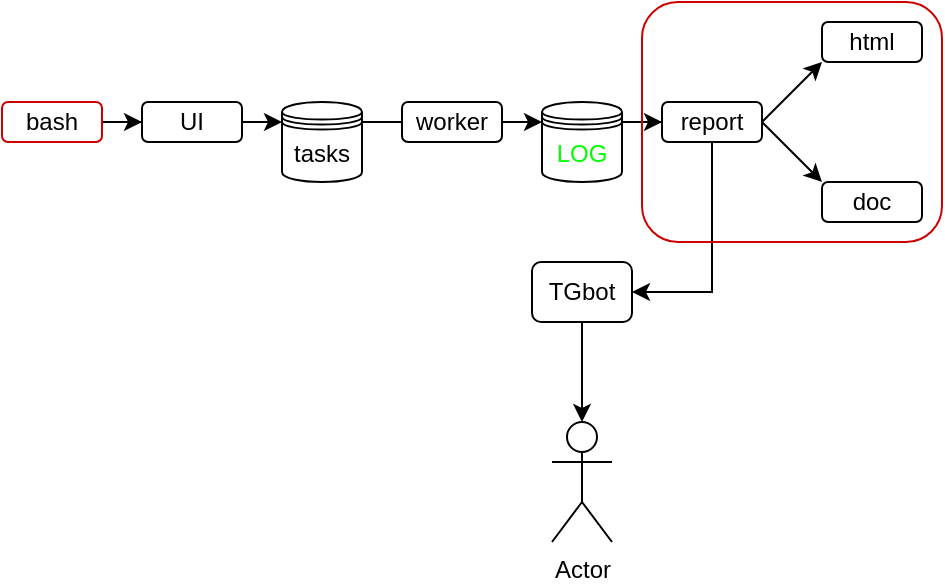 <mxfile version="15.5.4" type="embed"><diagram id="23iRSUPoRavnBvh4doch" name="Page-1"><mxGraphModel dx="657" dy="305" grid="1" gridSize="10" guides="1" tooltips="1" connect="1" arrows="1" fold="1" page="1" pageScale="1" pageWidth="827" pageHeight="1169" math="0" shadow="0"><root><mxCell id="0"/><mxCell id="1" parent="0"/><mxCell id="2" style="edgeStyle=orthogonalEdgeStyle;rounded=0;orthogonalLoop=1;jettySize=auto;html=1;entryX=0;entryY=0.5;entryDx=0;entryDy=0;" parent="1" source="3" target="9" edge="1"><mxGeometry relative="1" as="geometry"><Array as="points"><mxPoint x="370" y="220"/><mxPoint x="370" y="220"/></Array></mxGeometry></mxCell><mxCell id="3" value="tasks" style="shape=datastore;whiteSpace=wrap;html=1;" parent="1" vertex="1"><mxGeometry x="300" y="210" width="40" height="40" as="geometry"/></mxCell><mxCell id="4" style="edgeStyle=orthogonalEdgeStyle;rounded=0;orthogonalLoop=1;jettySize=auto;html=1;" parent="1" source="5" target="7" edge="1"><mxGeometry relative="1" as="geometry"/></mxCell><mxCell id="5" value="bash" style="rounded=1;whiteSpace=wrap;html=1;strokeColor=#CC0000;" parent="1" vertex="1"><mxGeometry x="160" y="210" width="50" height="20" as="geometry"/></mxCell><mxCell id="6" style="edgeStyle=orthogonalEdgeStyle;rounded=0;orthogonalLoop=1;jettySize=auto;html=1;" parent="1" source="7" edge="1"><mxGeometry relative="1" as="geometry"><mxPoint x="300" y="220" as="targetPoint"/><Array as="points"><mxPoint x="300" y="220"/><mxPoint x="300" y="220"/></Array></mxGeometry></mxCell><mxCell id="7" value="UI" style="rounded=1;whiteSpace=wrap;html=1;" parent="1" vertex="1"><mxGeometry x="230" y="210" width="50" height="20" as="geometry"/></mxCell><mxCell id="8" style="edgeStyle=orthogonalEdgeStyle;rounded=0;orthogonalLoop=1;jettySize=auto;html=1;" parent="1" source="9" edge="1"><mxGeometry relative="1" as="geometry"><mxPoint x="430.0" y="220" as="targetPoint"/></mxGeometry></mxCell><mxCell id="9" value="worker" style="rounded=1;whiteSpace=wrap;html=1;" parent="1" vertex="1"><mxGeometry x="360" y="210" width="50" height="20" as="geometry"/></mxCell><mxCell id="12" style="edgeStyle=orthogonalEdgeStyle;rounded=0;orthogonalLoop=1;jettySize=auto;html=1;exitX=0.875;exitY=0.25;exitDx=0;exitDy=0;exitPerimeter=0;" parent="1" source="13" target="14" edge="1"><mxGeometry relative="1" as="geometry"><mxPoint x="551" y="220" as="sourcePoint"/></mxGeometry></mxCell><mxCell id="13" value="&lt;font color=&quot;#00ff00&quot;&gt;LOG&lt;/font&gt;" style="shape=datastore;whiteSpace=wrap;html=1;" parent="1" vertex="1"><mxGeometry x="430" y="210" width="40" height="40" as="geometry"/></mxCell><mxCell id="23" style="edgeStyle=orthogonalEdgeStyle;rounded=0;orthogonalLoop=1;jettySize=auto;html=1;exitX=0.5;exitY=1;exitDx=0;exitDy=0;entryX=1;entryY=0.5;entryDx=0;entryDy=0;" edge="1" parent="1" source="14" target="22"><mxGeometry relative="1" as="geometry"/></mxCell><mxCell id="14" value="report" style="rounded=1;whiteSpace=wrap;html=1;" parent="1" vertex="1"><mxGeometry x="490" y="210" width="50" height="20" as="geometry"/></mxCell><mxCell id="15" value="" style="endArrow=classic;html=1;" parent="1" edge="1"><mxGeometry width="50" height="50" relative="1" as="geometry"><mxPoint x="540" y="220" as="sourcePoint"/><mxPoint x="570" y="190" as="targetPoint"/></mxGeometry></mxCell><mxCell id="16" value="" style="endArrow=classic;html=1;" parent="1" edge="1"><mxGeometry width="50" height="50" relative="1" as="geometry"><mxPoint x="540" y="220" as="sourcePoint"/><mxPoint x="570" y="250" as="targetPoint"/></mxGeometry></mxCell><mxCell id="17" value="doc" style="rounded=1;whiteSpace=wrap;html=1;" parent="1" vertex="1"><mxGeometry x="570" y="250" width="50" height="20" as="geometry"/></mxCell><mxCell id="18" value="html" style="rounded=1;whiteSpace=wrap;html=1;" parent="1" vertex="1"><mxGeometry x="570" y="170" width="50" height="20" as="geometry"/></mxCell><mxCell id="20" value="" style="rounded=1;whiteSpace=wrap;html=1;shadow=0;sketch=0;strokeColor=#CC0000;fillColor=none;gradientColor=none;" parent="1" vertex="1"><mxGeometry x="480" y="160" width="150" height="120" as="geometry"/></mxCell><mxCell id="26" style="edgeStyle=orthogonalEdgeStyle;rounded=0;orthogonalLoop=1;jettySize=auto;html=1;exitX=0.5;exitY=1;exitDx=0;exitDy=0;entryX=0.5;entryY=0;entryDx=0;entryDy=0;entryPerimeter=0;" edge="1" parent="1" source="22" target="24"><mxGeometry relative="1" as="geometry"/></mxCell><mxCell id="22" value="TGbot" style="rounded=1;whiteSpace=wrap;html=1;" vertex="1" parent="1"><mxGeometry x="425" y="290" width="50" height="30" as="geometry"/></mxCell><mxCell id="24" value="Actor" style="shape=umlActor;verticalLabelPosition=bottom;verticalAlign=top;html=1;outlineConnect=0;shadow=0;" vertex="1" parent="1"><mxGeometry x="435" y="370" width="30" height="60" as="geometry"/></mxCell></root></mxGraphModel></diagram></mxfile>